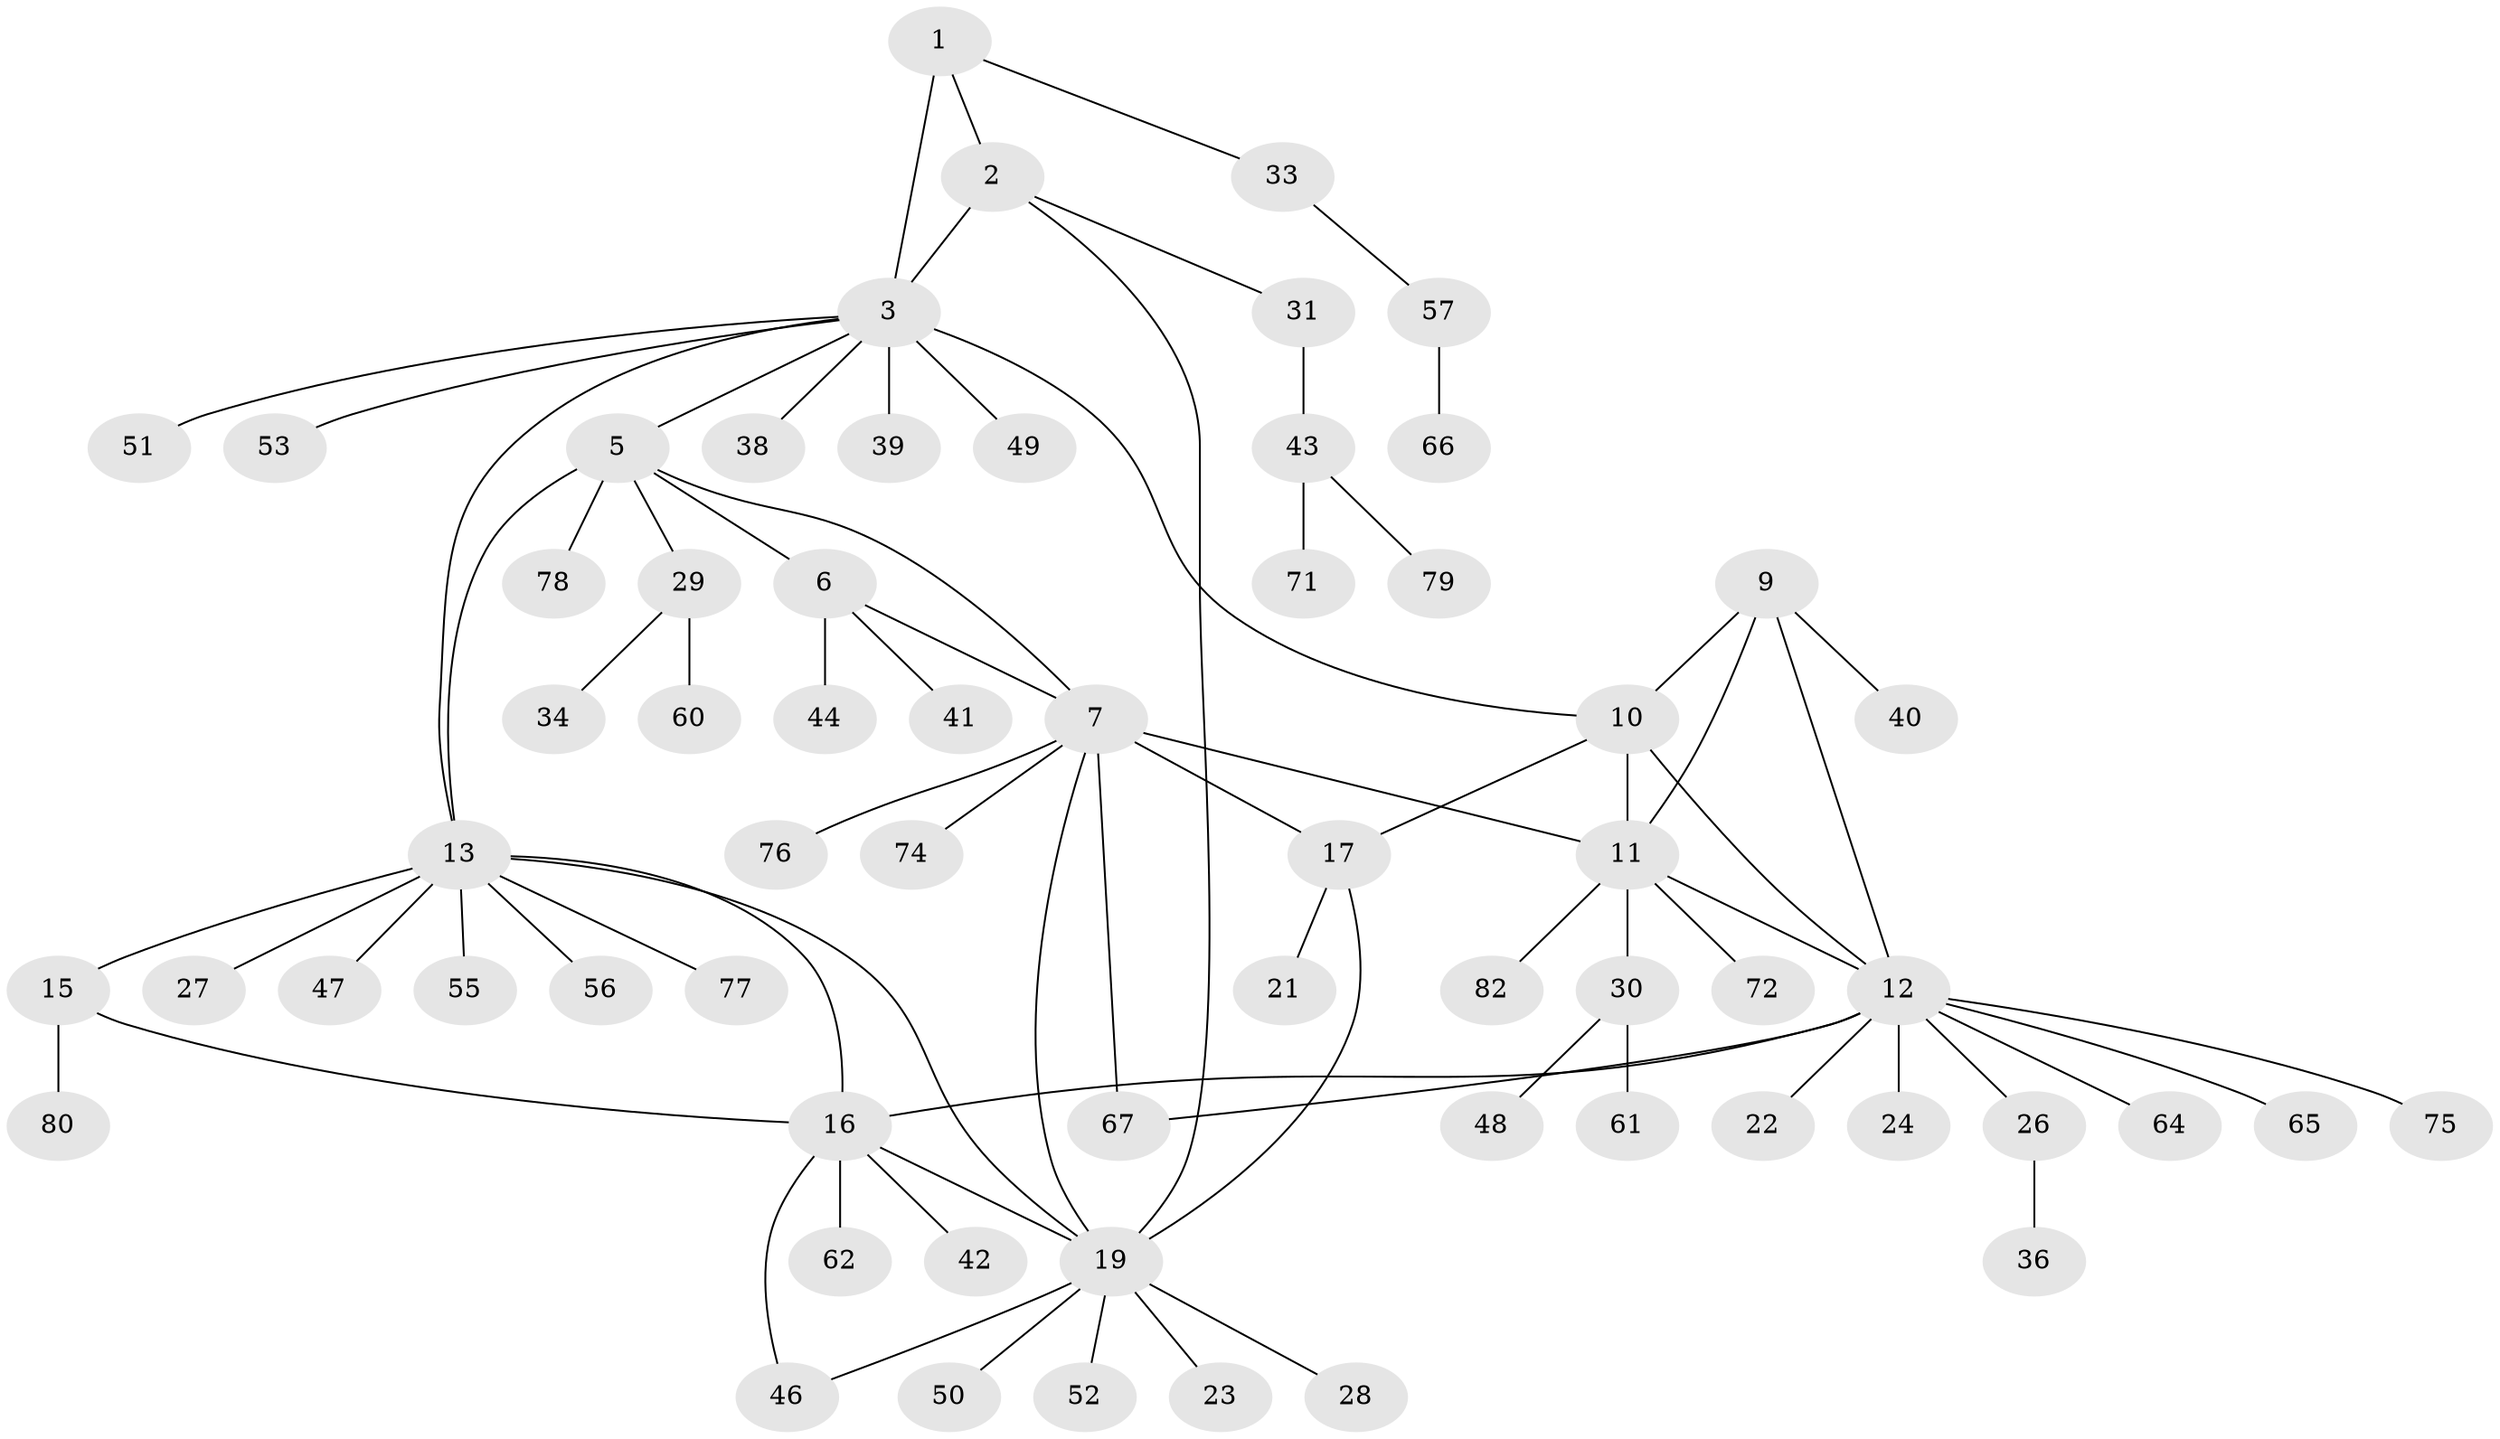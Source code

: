 // Generated by graph-tools (version 1.1) at 2025/24/03/03/25 07:24:14]
// undirected, 63 vertices, 78 edges
graph export_dot {
graph [start="1"]
  node [color=gray90,style=filled];
  1;
  2;
  3 [super="+4"];
  5 [super="+8"];
  6;
  7 [super="+18"];
  9;
  10 [super="+68"];
  11 [super="+69"];
  12 [super="+59"];
  13 [super="+14"];
  15 [super="+58"];
  16 [super="+45"];
  17 [super="+20"];
  19 [super="+37"];
  21;
  22 [super="+25"];
  23;
  24;
  26 [super="+35"];
  27;
  28;
  29 [super="+63"];
  30;
  31 [super="+32"];
  33;
  34;
  36;
  38;
  39 [super="+81"];
  40;
  41;
  42;
  43 [super="+70"];
  44 [super="+54"];
  46;
  47;
  48;
  49;
  50;
  51;
  52 [super="+73"];
  53;
  55;
  56;
  57;
  60;
  61;
  62;
  64;
  65;
  66;
  67;
  71;
  72;
  74;
  75;
  76;
  77;
  78;
  79;
  80;
  82;
  1 -- 2;
  1 -- 3 [weight=2];
  1 -- 33;
  2 -- 3 [weight=2];
  2 -- 19;
  2 -- 31;
  3 -- 5;
  3 -- 38;
  3 -- 39;
  3 -- 10;
  3 -- 13;
  3 -- 49;
  3 -- 51;
  3 -- 53;
  5 -- 6 [weight=2];
  5 -- 7 [weight=2];
  5 -- 29;
  5 -- 78;
  5 -- 13;
  6 -- 7;
  6 -- 41;
  6 -- 44;
  7 -- 11;
  7 -- 17 [weight=2];
  7 -- 67;
  7 -- 19;
  7 -- 74;
  7 -- 76;
  9 -- 10;
  9 -- 11;
  9 -- 12;
  9 -- 40;
  10 -- 11;
  10 -- 12;
  10 -- 17;
  11 -- 12;
  11 -- 30;
  11 -- 72;
  11 -- 82;
  12 -- 16;
  12 -- 22;
  12 -- 24;
  12 -- 26;
  12 -- 64;
  12 -- 65;
  12 -- 67;
  12 -- 75;
  13 -- 15 [weight=2];
  13 -- 16 [weight=2];
  13 -- 19;
  13 -- 47;
  13 -- 56;
  13 -- 77;
  13 -- 55;
  13 -- 27;
  15 -- 16;
  15 -- 80;
  16 -- 42;
  16 -- 62;
  16 -- 19;
  16 -- 46;
  17 -- 19 [weight=2];
  17 -- 21;
  19 -- 23;
  19 -- 28;
  19 -- 46;
  19 -- 50;
  19 -- 52;
  26 -- 36;
  29 -- 34;
  29 -- 60;
  30 -- 48;
  30 -- 61;
  31 -- 43;
  33 -- 57;
  43 -- 71;
  43 -- 79;
  57 -- 66;
}

